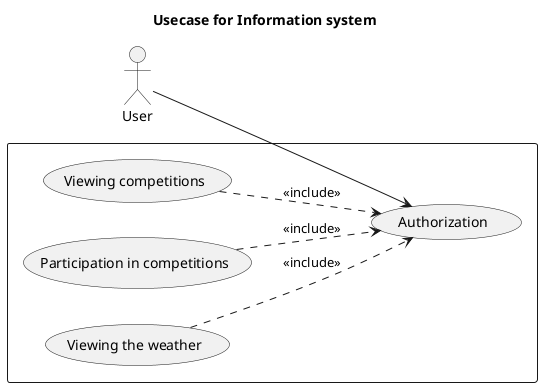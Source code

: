 @startuml
title Usecase for Information system
left to right direction
skinparam packageStyle rect

actor User

rectangle {
  User--> (Authorization)
  (Viewing competitions) ..> (Authorization) : <<include>>
  (Participation in competitions) ..> (Authorization) : <<include>>
  (Viewing the weather) ..> (Authorization) : <<include>>
}
@enduml
